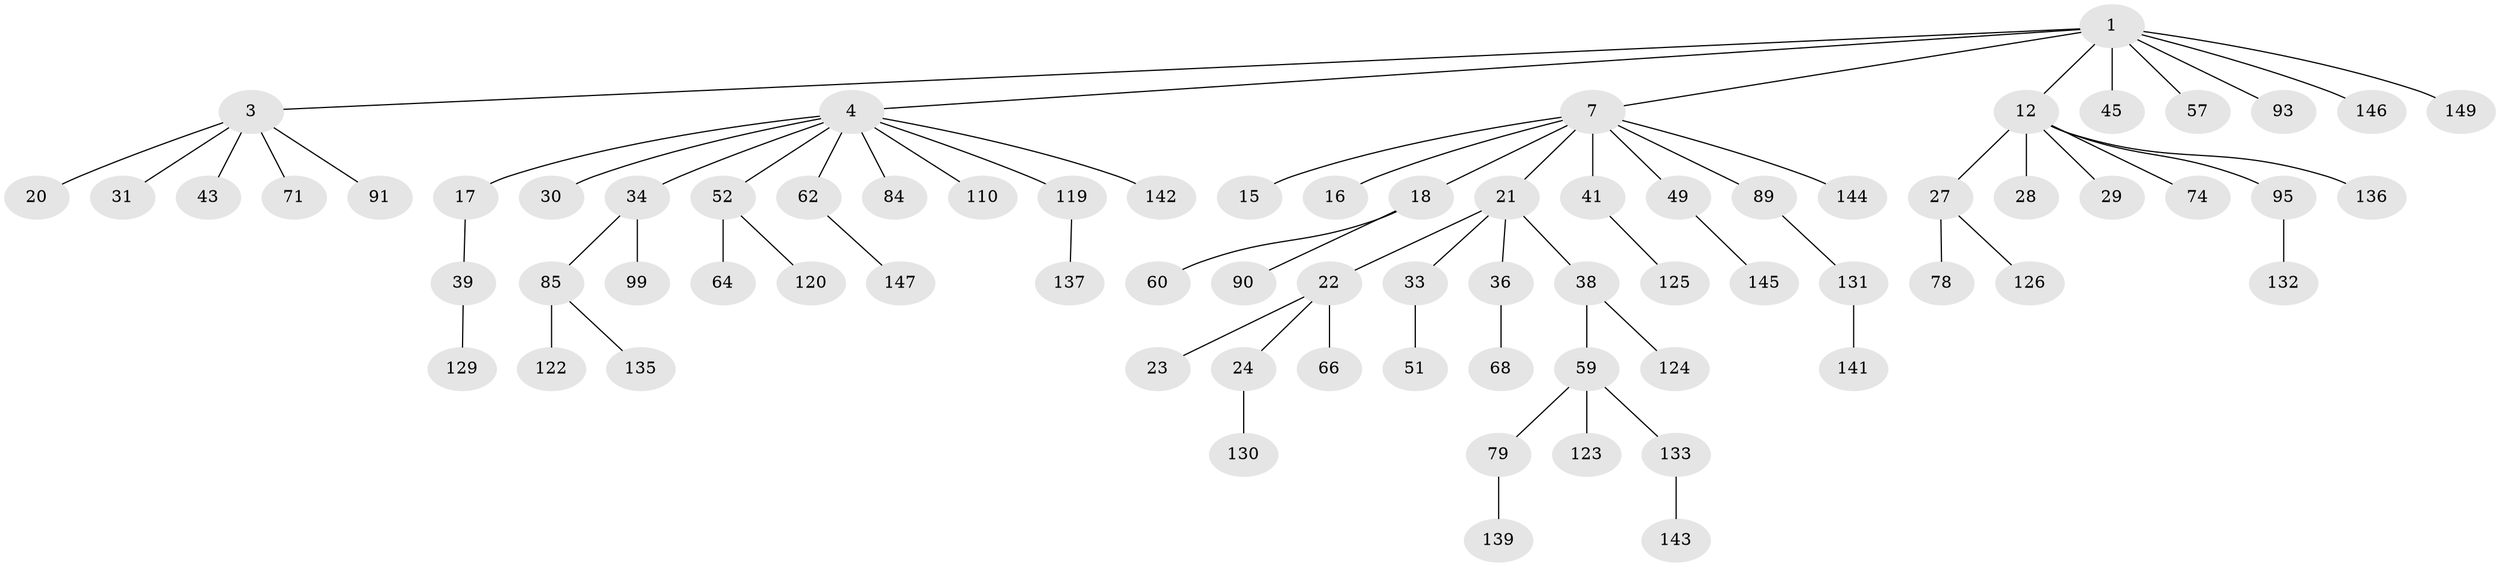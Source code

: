 // original degree distribution, {6: 0.013422818791946308, 3: 0.14093959731543623, 5: 0.03355704697986577, 4: 0.06711409395973154, 7: 0.006711409395973154, 8: 0.006711409395973154, 1: 0.5167785234899329, 2: 0.21476510067114093}
// Generated by graph-tools (version 1.1) at 2025/15/03/09/25 04:15:22]
// undirected, 74 vertices, 73 edges
graph export_dot {
graph [start="1"]
  node [color=gray90,style=filled];
  1 [super="+2+25+13+5"];
  3 [super="+8"];
  4 [super="+53+9"];
  7 [super="+10"];
  12 [super="+108+115+104+14+121"];
  15 [super="+63"];
  16;
  17;
  18;
  20;
  21;
  22;
  23 [super="+86"];
  24 [super="+26"];
  27;
  28;
  29 [super="+97"];
  30;
  31 [super="+72"];
  33 [super="+134"];
  34 [super="+50+65"];
  36;
  38 [super="+42+44"];
  39 [super="+98+46"];
  41 [super="+148"];
  43 [super="+109+87"];
  45 [super="+118+114"];
  49 [super="+111"];
  51 [super="+96+55+138"];
  52 [super="+54+94"];
  57 [super="+77"];
  59;
  60;
  62;
  64;
  66;
  68;
  71 [super="+76"];
  74 [super="+106"];
  78;
  79 [super="+83"];
  84 [super="+113"];
  85 [super="+100"];
  89 [super="+92"];
  90;
  91 [super="+116"];
  93;
  95;
  99;
  110 [super="+140"];
  119;
  120;
  122;
  123;
  124;
  125;
  126;
  129;
  130;
  131;
  132;
  133;
  135;
  136;
  137;
  139;
  141;
  142;
  143;
  144;
  145;
  146;
  147;
  149;
  1 -- 3;
  1 -- 4;
  1 -- 45;
  1 -- 57;
  1 -- 146;
  1 -- 149;
  1 -- 7;
  1 -- 12;
  1 -- 93;
  3 -- 31;
  3 -- 71;
  3 -- 91;
  3 -- 43;
  3 -- 20;
  4 -- 34;
  4 -- 62;
  4 -- 110;
  4 -- 119;
  4 -- 84;
  4 -- 17;
  4 -- 52;
  4 -- 30;
  4 -- 142;
  7 -- 15;
  7 -- 16;
  7 -- 18;
  7 -- 21;
  7 -- 49;
  7 -- 144;
  7 -- 89;
  7 -- 41;
  12 -- 28;
  12 -- 136;
  12 -- 74;
  12 -- 27;
  12 -- 29;
  12 -- 95;
  17 -- 39;
  18 -- 60;
  18 -- 90;
  21 -- 22;
  21 -- 33;
  21 -- 36;
  21 -- 38;
  22 -- 23;
  22 -- 24;
  22 -- 66;
  24 -- 130;
  27 -- 78;
  27 -- 126;
  33 -- 51;
  34 -- 99;
  34 -- 85;
  36 -- 68;
  38 -- 59;
  38 -- 124;
  39 -- 129;
  41 -- 125;
  49 -- 145;
  52 -- 64;
  52 -- 120;
  59 -- 79;
  59 -- 123;
  59 -- 133;
  62 -- 147;
  79 -- 139;
  85 -- 122;
  85 -- 135;
  89 -- 131;
  95 -- 132;
  119 -- 137;
  131 -- 141;
  133 -- 143;
}
